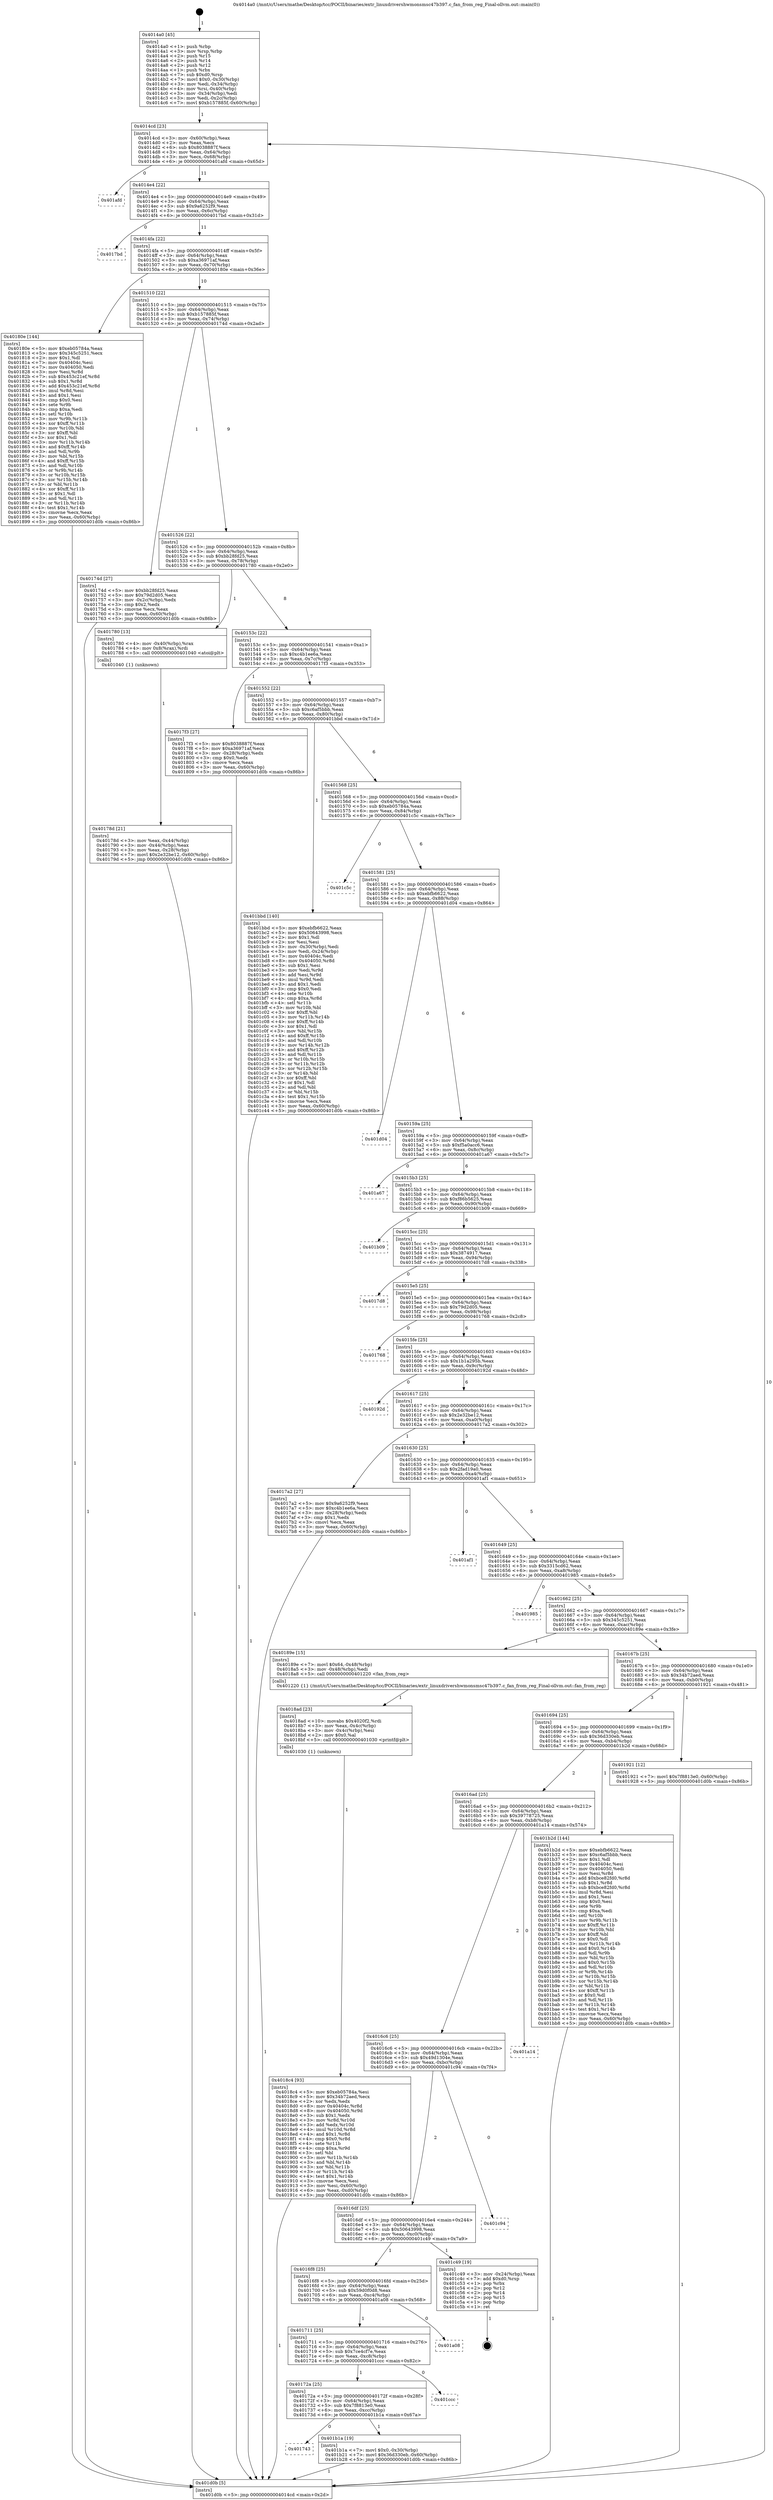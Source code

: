 digraph "0x4014a0" {
  label = "0x4014a0 (/mnt/c/Users/mathe/Desktop/tcc/POCII/binaries/extr_linuxdrivershwmonsmsc47b397.c_fan_from_reg_Final-ollvm.out::main(0))"
  labelloc = "t"
  node[shape=record]

  Entry [label="",width=0.3,height=0.3,shape=circle,fillcolor=black,style=filled]
  "0x4014cd" [label="{
     0x4014cd [23]\l
     | [instrs]\l
     &nbsp;&nbsp;0x4014cd \<+3\>: mov -0x60(%rbp),%eax\l
     &nbsp;&nbsp;0x4014d0 \<+2\>: mov %eax,%ecx\l
     &nbsp;&nbsp;0x4014d2 \<+6\>: sub $0x8038887f,%ecx\l
     &nbsp;&nbsp;0x4014d8 \<+3\>: mov %eax,-0x64(%rbp)\l
     &nbsp;&nbsp;0x4014db \<+3\>: mov %ecx,-0x68(%rbp)\l
     &nbsp;&nbsp;0x4014de \<+6\>: je 0000000000401afd \<main+0x65d\>\l
  }"]
  "0x401afd" [label="{
     0x401afd\l
  }", style=dashed]
  "0x4014e4" [label="{
     0x4014e4 [22]\l
     | [instrs]\l
     &nbsp;&nbsp;0x4014e4 \<+5\>: jmp 00000000004014e9 \<main+0x49\>\l
     &nbsp;&nbsp;0x4014e9 \<+3\>: mov -0x64(%rbp),%eax\l
     &nbsp;&nbsp;0x4014ec \<+5\>: sub $0x9a6252f9,%eax\l
     &nbsp;&nbsp;0x4014f1 \<+3\>: mov %eax,-0x6c(%rbp)\l
     &nbsp;&nbsp;0x4014f4 \<+6\>: je 00000000004017bd \<main+0x31d\>\l
  }"]
  Exit [label="",width=0.3,height=0.3,shape=circle,fillcolor=black,style=filled,peripheries=2]
  "0x4017bd" [label="{
     0x4017bd\l
  }", style=dashed]
  "0x4014fa" [label="{
     0x4014fa [22]\l
     | [instrs]\l
     &nbsp;&nbsp;0x4014fa \<+5\>: jmp 00000000004014ff \<main+0x5f\>\l
     &nbsp;&nbsp;0x4014ff \<+3\>: mov -0x64(%rbp),%eax\l
     &nbsp;&nbsp;0x401502 \<+5\>: sub $0xa36971af,%eax\l
     &nbsp;&nbsp;0x401507 \<+3\>: mov %eax,-0x70(%rbp)\l
     &nbsp;&nbsp;0x40150a \<+6\>: je 000000000040180e \<main+0x36e\>\l
  }"]
  "0x401743" [label="{
     0x401743\l
  }", style=dashed]
  "0x40180e" [label="{
     0x40180e [144]\l
     | [instrs]\l
     &nbsp;&nbsp;0x40180e \<+5\>: mov $0xeb05784a,%eax\l
     &nbsp;&nbsp;0x401813 \<+5\>: mov $0x345c5251,%ecx\l
     &nbsp;&nbsp;0x401818 \<+2\>: mov $0x1,%dl\l
     &nbsp;&nbsp;0x40181a \<+7\>: mov 0x40404c,%esi\l
     &nbsp;&nbsp;0x401821 \<+7\>: mov 0x404050,%edi\l
     &nbsp;&nbsp;0x401828 \<+3\>: mov %esi,%r8d\l
     &nbsp;&nbsp;0x40182b \<+7\>: sub $0x453c21ef,%r8d\l
     &nbsp;&nbsp;0x401832 \<+4\>: sub $0x1,%r8d\l
     &nbsp;&nbsp;0x401836 \<+7\>: add $0x453c21ef,%r8d\l
     &nbsp;&nbsp;0x40183d \<+4\>: imul %r8d,%esi\l
     &nbsp;&nbsp;0x401841 \<+3\>: and $0x1,%esi\l
     &nbsp;&nbsp;0x401844 \<+3\>: cmp $0x0,%esi\l
     &nbsp;&nbsp;0x401847 \<+4\>: sete %r9b\l
     &nbsp;&nbsp;0x40184b \<+3\>: cmp $0xa,%edi\l
     &nbsp;&nbsp;0x40184e \<+4\>: setl %r10b\l
     &nbsp;&nbsp;0x401852 \<+3\>: mov %r9b,%r11b\l
     &nbsp;&nbsp;0x401855 \<+4\>: xor $0xff,%r11b\l
     &nbsp;&nbsp;0x401859 \<+3\>: mov %r10b,%bl\l
     &nbsp;&nbsp;0x40185c \<+3\>: xor $0xff,%bl\l
     &nbsp;&nbsp;0x40185f \<+3\>: xor $0x1,%dl\l
     &nbsp;&nbsp;0x401862 \<+3\>: mov %r11b,%r14b\l
     &nbsp;&nbsp;0x401865 \<+4\>: and $0xff,%r14b\l
     &nbsp;&nbsp;0x401869 \<+3\>: and %dl,%r9b\l
     &nbsp;&nbsp;0x40186c \<+3\>: mov %bl,%r15b\l
     &nbsp;&nbsp;0x40186f \<+4\>: and $0xff,%r15b\l
     &nbsp;&nbsp;0x401873 \<+3\>: and %dl,%r10b\l
     &nbsp;&nbsp;0x401876 \<+3\>: or %r9b,%r14b\l
     &nbsp;&nbsp;0x401879 \<+3\>: or %r10b,%r15b\l
     &nbsp;&nbsp;0x40187c \<+3\>: xor %r15b,%r14b\l
     &nbsp;&nbsp;0x40187f \<+3\>: or %bl,%r11b\l
     &nbsp;&nbsp;0x401882 \<+4\>: xor $0xff,%r11b\l
     &nbsp;&nbsp;0x401886 \<+3\>: or $0x1,%dl\l
     &nbsp;&nbsp;0x401889 \<+3\>: and %dl,%r11b\l
     &nbsp;&nbsp;0x40188c \<+3\>: or %r11b,%r14b\l
     &nbsp;&nbsp;0x40188f \<+4\>: test $0x1,%r14b\l
     &nbsp;&nbsp;0x401893 \<+3\>: cmovne %ecx,%eax\l
     &nbsp;&nbsp;0x401896 \<+3\>: mov %eax,-0x60(%rbp)\l
     &nbsp;&nbsp;0x401899 \<+5\>: jmp 0000000000401d0b \<main+0x86b\>\l
  }"]
  "0x401510" [label="{
     0x401510 [22]\l
     | [instrs]\l
     &nbsp;&nbsp;0x401510 \<+5\>: jmp 0000000000401515 \<main+0x75\>\l
     &nbsp;&nbsp;0x401515 \<+3\>: mov -0x64(%rbp),%eax\l
     &nbsp;&nbsp;0x401518 \<+5\>: sub $0xb157885f,%eax\l
     &nbsp;&nbsp;0x40151d \<+3\>: mov %eax,-0x74(%rbp)\l
     &nbsp;&nbsp;0x401520 \<+6\>: je 000000000040174d \<main+0x2ad\>\l
  }"]
  "0x401b1a" [label="{
     0x401b1a [19]\l
     | [instrs]\l
     &nbsp;&nbsp;0x401b1a \<+7\>: movl $0x0,-0x30(%rbp)\l
     &nbsp;&nbsp;0x401b21 \<+7\>: movl $0x36d330eb,-0x60(%rbp)\l
     &nbsp;&nbsp;0x401b28 \<+5\>: jmp 0000000000401d0b \<main+0x86b\>\l
  }"]
  "0x40174d" [label="{
     0x40174d [27]\l
     | [instrs]\l
     &nbsp;&nbsp;0x40174d \<+5\>: mov $0xbb28fd25,%eax\l
     &nbsp;&nbsp;0x401752 \<+5\>: mov $0x79d2d05,%ecx\l
     &nbsp;&nbsp;0x401757 \<+3\>: mov -0x2c(%rbp),%edx\l
     &nbsp;&nbsp;0x40175a \<+3\>: cmp $0x2,%edx\l
     &nbsp;&nbsp;0x40175d \<+3\>: cmovne %ecx,%eax\l
     &nbsp;&nbsp;0x401760 \<+3\>: mov %eax,-0x60(%rbp)\l
     &nbsp;&nbsp;0x401763 \<+5\>: jmp 0000000000401d0b \<main+0x86b\>\l
  }"]
  "0x401526" [label="{
     0x401526 [22]\l
     | [instrs]\l
     &nbsp;&nbsp;0x401526 \<+5\>: jmp 000000000040152b \<main+0x8b\>\l
     &nbsp;&nbsp;0x40152b \<+3\>: mov -0x64(%rbp),%eax\l
     &nbsp;&nbsp;0x40152e \<+5\>: sub $0xbb28fd25,%eax\l
     &nbsp;&nbsp;0x401533 \<+3\>: mov %eax,-0x78(%rbp)\l
     &nbsp;&nbsp;0x401536 \<+6\>: je 0000000000401780 \<main+0x2e0\>\l
  }"]
  "0x401d0b" [label="{
     0x401d0b [5]\l
     | [instrs]\l
     &nbsp;&nbsp;0x401d0b \<+5\>: jmp 00000000004014cd \<main+0x2d\>\l
  }"]
  "0x4014a0" [label="{
     0x4014a0 [45]\l
     | [instrs]\l
     &nbsp;&nbsp;0x4014a0 \<+1\>: push %rbp\l
     &nbsp;&nbsp;0x4014a1 \<+3\>: mov %rsp,%rbp\l
     &nbsp;&nbsp;0x4014a4 \<+2\>: push %r15\l
     &nbsp;&nbsp;0x4014a6 \<+2\>: push %r14\l
     &nbsp;&nbsp;0x4014a8 \<+2\>: push %r12\l
     &nbsp;&nbsp;0x4014aa \<+1\>: push %rbx\l
     &nbsp;&nbsp;0x4014ab \<+7\>: sub $0xd0,%rsp\l
     &nbsp;&nbsp;0x4014b2 \<+7\>: movl $0x0,-0x30(%rbp)\l
     &nbsp;&nbsp;0x4014b9 \<+3\>: mov %edi,-0x34(%rbp)\l
     &nbsp;&nbsp;0x4014bc \<+4\>: mov %rsi,-0x40(%rbp)\l
     &nbsp;&nbsp;0x4014c0 \<+3\>: mov -0x34(%rbp),%edi\l
     &nbsp;&nbsp;0x4014c3 \<+3\>: mov %edi,-0x2c(%rbp)\l
     &nbsp;&nbsp;0x4014c6 \<+7\>: movl $0xb157885f,-0x60(%rbp)\l
  }"]
  "0x40172a" [label="{
     0x40172a [25]\l
     | [instrs]\l
     &nbsp;&nbsp;0x40172a \<+5\>: jmp 000000000040172f \<main+0x28f\>\l
     &nbsp;&nbsp;0x40172f \<+3\>: mov -0x64(%rbp),%eax\l
     &nbsp;&nbsp;0x401732 \<+5\>: sub $0x7f8813e0,%eax\l
     &nbsp;&nbsp;0x401737 \<+6\>: mov %eax,-0xcc(%rbp)\l
     &nbsp;&nbsp;0x40173d \<+6\>: je 0000000000401b1a \<main+0x67a\>\l
  }"]
  "0x401780" [label="{
     0x401780 [13]\l
     | [instrs]\l
     &nbsp;&nbsp;0x401780 \<+4\>: mov -0x40(%rbp),%rax\l
     &nbsp;&nbsp;0x401784 \<+4\>: mov 0x8(%rax),%rdi\l
     &nbsp;&nbsp;0x401788 \<+5\>: call 0000000000401040 \<atoi@plt\>\l
     | [calls]\l
     &nbsp;&nbsp;0x401040 \{1\} (unknown)\l
  }"]
  "0x40153c" [label="{
     0x40153c [22]\l
     | [instrs]\l
     &nbsp;&nbsp;0x40153c \<+5\>: jmp 0000000000401541 \<main+0xa1\>\l
     &nbsp;&nbsp;0x401541 \<+3\>: mov -0x64(%rbp),%eax\l
     &nbsp;&nbsp;0x401544 \<+5\>: sub $0xc4b1ee6a,%eax\l
     &nbsp;&nbsp;0x401549 \<+3\>: mov %eax,-0x7c(%rbp)\l
     &nbsp;&nbsp;0x40154c \<+6\>: je 00000000004017f3 \<main+0x353\>\l
  }"]
  "0x40178d" [label="{
     0x40178d [21]\l
     | [instrs]\l
     &nbsp;&nbsp;0x40178d \<+3\>: mov %eax,-0x44(%rbp)\l
     &nbsp;&nbsp;0x401790 \<+3\>: mov -0x44(%rbp),%eax\l
     &nbsp;&nbsp;0x401793 \<+3\>: mov %eax,-0x28(%rbp)\l
     &nbsp;&nbsp;0x401796 \<+7\>: movl $0x2e32be12,-0x60(%rbp)\l
     &nbsp;&nbsp;0x40179d \<+5\>: jmp 0000000000401d0b \<main+0x86b\>\l
  }"]
  "0x401ccc" [label="{
     0x401ccc\l
  }", style=dashed]
  "0x4017f3" [label="{
     0x4017f3 [27]\l
     | [instrs]\l
     &nbsp;&nbsp;0x4017f3 \<+5\>: mov $0x8038887f,%eax\l
     &nbsp;&nbsp;0x4017f8 \<+5\>: mov $0xa36971af,%ecx\l
     &nbsp;&nbsp;0x4017fd \<+3\>: mov -0x28(%rbp),%edx\l
     &nbsp;&nbsp;0x401800 \<+3\>: cmp $0x0,%edx\l
     &nbsp;&nbsp;0x401803 \<+3\>: cmove %ecx,%eax\l
     &nbsp;&nbsp;0x401806 \<+3\>: mov %eax,-0x60(%rbp)\l
     &nbsp;&nbsp;0x401809 \<+5\>: jmp 0000000000401d0b \<main+0x86b\>\l
  }"]
  "0x401552" [label="{
     0x401552 [22]\l
     | [instrs]\l
     &nbsp;&nbsp;0x401552 \<+5\>: jmp 0000000000401557 \<main+0xb7\>\l
     &nbsp;&nbsp;0x401557 \<+3\>: mov -0x64(%rbp),%eax\l
     &nbsp;&nbsp;0x40155a \<+5\>: sub $0xc6af5bbb,%eax\l
     &nbsp;&nbsp;0x40155f \<+3\>: mov %eax,-0x80(%rbp)\l
     &nbsp;&nbsp;0x401562 \<+6\>: je 0000000000401bbd \<main+0x71d\>\l
  }"]
  "0x401711" [label="{
     0x401711 [25]\l
     | [instrs]\l
     &nbsp;&nbsp;0x401711 \<+5\>: jmp 0000000000401716 \<main+0x276\>\l
     &nbsp;&nbsp;0x401716 \<+3\>: mov -0x64(%rbp),%eax\l
     &nbsp;&nbsp;0x401719 \<+5\>: sub $0x7ce4cf7e,%eax\l
     &nbsp;&nbsp;0x40171e \<+6\>: mov %eax,-0xc8(%rbp)\l
     &nbsp;&nbsp;0x401724 \<+6\>: je 0000000000401ccc \<main+0x82c\>\l
  }"]
  "0x401bbd" [label="{
     0x401bbd [140]\l
     | [instrs]\l
     &nbsp;&nbsp;0x401bbd \<+5\>: mov $0xebfb6622,%eax\l
     &nbsp;&nbsp;0x401bc2 \<+5\>: mov $0x50643998,%ecx\l
     &nbsp;&nbsp;0x401bc7 \<+2\>: mov $0x1,%dl\l
     &nbsp;&nbsp;0x401bc9 \<+2\>: xor %esi,%esi\l
     &nbsp;&nbsp;0x401bcb \<+3\>: mov -0x30(%rbp),%edi\l
     &nbsp;&nbsp;0x401bce \<+3\>: mov %edi,-0x24(%rbp)\l
     &nbsp;&nbsp;0x401bd1 \<+7\>: mov 0x40404c,%edi\l
     &nbsp;&nbsp;0x401bd8 \<+8\>: mov 0x404050,%r8d\l
     &nbsp;&nbsp;0x401be0 \<+3\>: sub $0x1,%esi\l
     &nbsp;&nbsp;0x401be3 \<+3\>: mov %edi,%r9d\l
     &nbsp;&nbsp;0x401be6 \<+3\>: add %esi,%r9d\l
     &nbsp;&nbsp;0x401be9 \<+4\>: imul %r9d,%edi\l
     &nbsp;&nbsp;0x401bed \<+3\>: and $0x1,%edi\l
     &nbsp;&nbsp;0x401bf0 \<+3\>: cmp $0x0,%edi\l
     &nbsp;&nbsp;0x401bf3 \<+4\>: sete %r10b\l
     &nbsp;&nbsp;0x401bf7 \<+4\>: cmp $0xa,%r8d\l
     &nbsp;&nbsp;0x401bfb \<+4\>: setl %r11b\l
     &nbsp;&nbsp;0x401bff \<+3\>: mov %r10b,%bl\l
     &nbsp;&nbsp;0x401c02 \<+3\>: xor $0xff,%bl\l
     &nbsp;&nbsp;0x401c05 \<+3\>: mov %r11b,%r14b\l
     &nbsp;&nbsp;0x401c08 \<+4\>: xor $0xff,%r14b\l
     &nbsp;&nbsp;0x401c0c \<+3\>: xor $0x1,%dl\l
     &nbsp;&nbsp;0x401c0f \<+3\>: mov %bl,%r15b\l
     &nbsp;&nbsp;0x401c12 \<+4\>: and $0xff,%r15b\l
     &nbsp;&nbsp;0x401c16 \<+3\>: and %dl,%r10b\l
     &nbsp;&nbsp;0x401c19 \<+3\>: mov %r14b,%r12b\l
     &nbsp;&nbsp;0x401c1c \<+4\>: and $0xff,%r12b\l
     &nbsp;&nbsp;0x401c20 \<+3\>: and %dl,%r11b\l
     &nbsp;&nbsp;0x401c23 \<+3\>: or %r10b,%r15b\l
     &nbsp;&nbsp;0x401c26 \<+3\>: or %r11b,%r12b\l
     &nbsp;&nbsp;0x401c29 \<+3\>: xor %r12b,%r15b\l
     &nbsp;&nbsp;0x401c2c \<+3\>: or %r14b,%bl\l
     &nbsp;&nbsp;0x401c2f \<+3\>: xor $0xff,%bl\l
     &nbsp;&nbsp;0x401c32 \<+3\>: or $0x1,%dl\l
     &nbsp;&nbsp;0x401c35 \<+2\>: and %dl,%bl\l
     &nbsp;&nbsp;0x401c37 \<+3\>: or %bl,%r15b\l
     &nbsp;&nbsp;0x401c3a \<+4\>: test $0x1,%r15b\l
     &nbsp;&nbsp;0x401c3e \<+3\>: cmovne %ecx,%eax\l
     &nbsp;&nbsp;0x401c41 \<+3\>: mov %eax,-0x60(%rbp)\l
     &nbsp;&nbsp;0x401c44 \<+5\>: jmp 0000000000401d0b \<main+0x86b\>\l
  }"]
  "0x401568" [label="{
     0x401568 [25]\l
     | [instrs]\l
     &nbsp;&nbsp;0x401568 \<+5\>: jmp 000000000040156d \<main+0xcd\>\l
     &nbsp;&nbsp;0x40156d \<+3\>: mov -0x64(%rbp),%eax\l
     &nbsp;&nbsp;0x401570 \<+5\>: sub $0xeb05784a,%eax\l
     &nbsp;&nbsp;0x401575 \<+6\>: mov %eax,-0x84(%rbp)\l
     &nbsp;&nbsp;0x40157b \<+6\>: je 0000000000401c5c \<main+0x7bc\>\l
  }"]
  "0x401a08" [label="{
     0x401a08\l
  }", style=dashed]
  "0x401c5c" [label="{
     0x401c5c\l
  }", style=dashed]
  "0x401581" [label="{
     0x401581 [25]\l
     | [instrs]\l
     &nbsp;&nbsp;0x401581 \<+5\>: jmp 0000000000401586 \<main+0xe6\>\l
     &nbsp;&nbsp;0x401586 \<+3\>: mov -0x64(%rbp),%eax\l
     &nbsp;&nbsp;0x401589 \<+5\>: sub $0xebfb6622,%eax\l
     &nbsp;&nbsp;0x40158e \<+6\>: mov %eax,-0x88(%rbp)\l
     &nbsp;&nbsp;0x401594 \<+6\>: je 0000000000401d04 \<main+0x864\>\l
  }"]
  "0x4016f8" [label="{
     0x4016f8 [25]\l
     | [instrs]\l
     &nbsp;&nbsp;0x4016f8 \<+5\>: jmp 00000000004016fd \<main+0x25d\>\l
     &nbsp;&nbsp;0x4016fd \<+3\>: mov -0x64(%rbp),%eax\l
     &nbsp;&nbsp;0x401700 \<+5\>: sub $0x59d0f0d8,%eax\l
     &nbsp;&nbsp;0x401705 \<+6\>: mov %eax,-0xc4(%rbp)\l
     &nbsp;&nbsp;0x40170b \<+6\>: je 0000000000401a08 \<main+0x568\>\l
  }"]
  "0x401d04" [label="{
     0x401d04\l
  }", style=dashed]
  "0x40159a" [label="{
     0x40159a [25]\l
     | [instrs]\l
     &nbsp;&nbsp;0x40159a \<+5\>: jmp 000000000040159f \<main+0xff\>\l
     &nbsp;&nbsp;0x40159f \<+3\>: mov -0x64(%rbp),%eax\l
     &nbsp;&nbsp;0x4015a2 \<+5\>: sub $0xf5a0acc6,%eax\l
     &nbsp;&nbsp;0x4015a7 \<+6\>: mov %eax,-0x8c(%rbp)\l
     &nbsp;&nbsp;0x4015ad \<+6\>: je 0000000000401a67 \<main+0x5c7\>\l
  }"]
  "0x401c49" [label="{
     0x401c49 [19]\l
     | [instrs]\l
     &nbsp;&nbsp;0x401c49 \<+3\>: mov -0x24(%rbp),%eax\l
     &nbsp;&nbsp;0x401c4c \<+7\>: add $0xd0,%rsp\l
     &nbsp;&nbsp;0x401c53 \<+1\>: pop %rbx\l
     &nbsp;&nbsp;0x401c54 \<+2\>: pop %r12\l
     &nbsp;&nbsp;0x401c56 \<+2\>: pop %r14\l
     &nbsp;&nbsp;0x401c58 \<+2\>: pop %r15\l
     &nbsp;&nbsp;0x401c5a \<+1\>: pop %rbp\l
     &nbsp;&nbsp;0x401c5b \<+1\>: ret\l
  }"]
  "0x401a67" [label="{
     0x401a67\l
  }", style=dashed]
  "0x4015b3" [label="{
     0x4015b3 [25]\l
     | [instrs]\l
     &nbsp;&nbsp;0x4015b3 \<+5\>: jmp 00000000004015b8 \<main+0x118\>\l
     &nbsp;&nbsp;0x4015b8 \<+3\>: mov -0x64(%rbp),%eax\l
     &nbsp;&nbsp;0x4015bb \<+5\>: sub $0xf86b5625,%eax\l
     &nbsp;&nbsp;0x4015c0 \<+6\>: mov %eax,-0x90(%rbp)\l
     &nbsp;&nbsp;0x4015c6 \<+6\>: je 0000000000401b09 \<main+0x669\>\l
  }"]
  "0x4016df" [label="{
     0x4016df [25]\l
     | [instrs]\l
     &nbsp;&nbsp;0x4016df \<+5\>: jmp 00000000004016e4 \<main+0x244\>\l
     &nbsp;&nbsp;0x4016e4 \<+3\>: mov -0x64(%rbp),%eax\l
     &nbsp;&nbsp;0x4016e7 \<+5\>: sub $0x50643998,%eax\l
     &nbsp;&nbsp;0x4016ec \<+6\>: mov %eax,-0xc0(%rbp)\l
     &nbsp;&nbsp;0x4016f2 \<+6\>: je 0000000000401c49 \<main+0x7a9\>\l
  }"]
  "0x401b09" [label="{
     0x401b09\l
  }", style=dashed]
  "0x4015cc" [label="{
     0x4015cc [25]\l
     | [instrs]\l
     &nbsp;&nbsp;0x4015cc \<+5\>: jmp 00000000004015d1 \<main+0x131\>\l
     &nbsp;&nbsp;0x4015d1 \<+3\>: mov -0x64(%rbp),%eax\l
     &nbsp;&nbsp;0x4015d4 \<+5\>: sub $0x3874917,%eax\l
     &nbsp;&nbsp;0x4015d9 \<+6\>: mov %eax,-0x94(%rbp)\l
     &nbsp;&nbsp;0x4015df \<+6\>: je 00000000004017d8 \<main+0x338\>\l
  }"]
  "0x401c94" [label="{
     0x401c94\l
  }", style=dashed]
  "0x4017d8" [label="{
     0x4017d8\l
  }", style=dashed]
  "0x4015e5" [label="{
     0x4015e5 [25]\l
     | [instrs]\l
     &nbsp;&nbsp;0x4015e5 \<+5\>: jmp 00000000004015ea \<main+0x14a\>\l
     &nbsp;&nbsp;0x4015ea \<+3\>: mov -0x64(%rbp),%eax\l
     &nbsp;&nbsp;0x4015ed \<+5\>: sub $0x79d2d05,%eax\l
     &nbsp;&nbsp;0x4015f2 \<+6\>: mov %eax,-0x98(%rbp)\l
     &nbsp;&nbsp;0x4015f8 \<+6\>: je 0000000000401768 \<main+0x2c8\>\l
  }"]
  "0x4016c6" [label="{
     0x4016c6 [25]\l
     | [instrs]\l
     &nbsp;&nbsp;0x4016c6 \<+5\>: jmp 00000000004016cb \<main+0x22b\>\l
     &nbsp;&nbsp;0x4016cb \<+3\>: mov -0x64(%rbp),%eax\l
     &nbsp;&nbsp;0x4016ce \<+5\>: sub $0x49d1304e,%eax\l
     &nbsp;&nbsp;0x4016d3 \<+6\>: mov %eax,-0xbc(%rbp)\l
     &nbsp;&nbsp;0x4016d9 \<+6\>: je 0000000000401c94 \<main+0x7f4\>\l
  }"]
  "0x401768" [label="{
     0x401768\l
  }", style=dashed]
  "0x4015fe" [label="{
     0x4015fe [25]\l
     | [instrs]\l
     &nbsp;&nbsp;0x4015fe \<+5\>: jmp 0000000000401603 \<main+0x163\>\l
     &nbsp;&nbsp;0x401603 \<+3\>: mov -0x64(%rbp),%eax\l
     &nbsp;&nbsp;0x401606 \<+5\>: sub $0x1b1a295b,%eax\l
     &nbsp;&nbsp;0x40160b \<+6\>: mov %eax,-0x9c(%rbp)\l
     &nbsp;&nbsp;0x401611 \<+6\>: je 000000000040192d \<main+0x48d\>\l
  }"]
  "0x401a14" [label="{
     0x401a14\l
  }", style=dashed]
  "0x40192d" [label="{
     0x40192d\l
  }", style=dashed]
  "0x401617" [label="{
     0x401617 [25]\l
     | [instrs]\l
     &nbsp;&nbsp;0x401617 \<+5\>: jmp 000000000040161c \<main+0x17c\>\l
     &nbsp;&nbsp;0x40161c \<+3\>: mov -0x64(%rbp),%eax\l
     &nbsp;&nbsp;0x40161f \<+5\>: sub $0x2e32be12,%eax\l
     &nbsp;&nbsp;0x401624 \<+6\>: mov %eax,-0xa0(%rbp)\l
     &nbsp;&nbsp;0x40162a \<+6\>: je 00000000004017a2 \<main+0x302\>\l
  }"]
  "0x4016ad" [label="{
     0x4016ad [25]\l
     | [instrs]\l
     &nbsp;&nbsp;0x4016ad \<+5\>: jmp 00000000004016b2 \<main+0x212\>\l
     &nbsp;&nbsp;0x4016b2 \<+3\>: mov -0x64(%rbp),%eax\l
     &nbsp;&nbsp;0x4016b5 \<+5\>: sub $0x39778725,%eax\l
     &nbsp;&nbsp;0x4016ba \<+6\>: mov %eax,-0xb8(%rbp)\l
     &nbsp;&nbsp;0x4016c0 \<+6\>: je 0000000000401a14 \<main+0x574\>\l
  }"]
  "0x4017a2" [label="{
     0x4017a2 [27]\l
     | [instrs]\l
     &nbsp;&nbsp;0x4017a2 \<+5\>: mov $0x9a6252f9,%eax\l
     &nbsp;&nbsp;0x4017a7 \<+5\>: mov $0xc4b1ee6a,%ecx\l
     &nbsp;&nbsp;0x4017ac \<+3\>: mov -0x28(%rbp),%edx\l
     &nbsp;&nbsp;0x4017af \<+3\>: cmp $0x1,%edx\l
     &nbsp;&nbsp;0x4017b2 \<+3\>: cmovl %ecx,%eax\l
     &nbsp;&nbsp;0x4017b5 \<+3\>: mov %eax,-0x60(%rbp)\l
     &nbsp;&nbsp;0x4017b8 \<+5\>: jmp 0000000000401d0b \<main+0x86b\>\l
  }"]
  "0x401630" [label="{
     0x401630 [25]\l
     | [instrs]\l
     &nbsp;&nbsp;0x401630 \<+5\>: jmp 0000000000401635 \<main+0x195\>\l
     &nbsp;&nbsp;0x401635 \<+3\>: mov -0x64(%rbp),%eax\l
     &nbsp;&nbsp;0x401638 \<+5\>: sub $0x2fad19a0,%eax\l
     &nbsp;&nbsp;0x40163d \<+6\>: mov %eax,-0xa4(%rbp)\l
     &nbsp;&nbsp;0x401643 \<+6\>: je 0000000000401af1 \<main+0x651\>\l
  }"]
  "0x401b2d" [label="{
     0x401b2d [144]\l
     | [instrs]\l
     &nbsp;&nbsp;0x401b2d \<+5\>: mov $0xebfb6622,%eax\l
     &nbsp;&nbsp;0x401b32 \<+5\>: mov $0xc6af5bbb,%ecx\l
     &nbsp;&nbsp;0x401b37 \<+2\>: mov $0x1,%dl\l
     &nbsp;&nbsp;0x401b39 \<+7\>: mov 0x40404c,%esi\l
     &nbsp;&nbsp;0x401b40 \<+7\>: mov 0x404050,%edi\l
     &nbsp;&nbsp;0x401b47 \<+3\>: mov %esi,%r8d\l
     &nbsp;&nbsp;0x401b4a \<+7\>: add $0xbce82fd0,%r8d\l
     &nbsp;&nbsp;0x401b51 \<+4\>: sub $0x1,%r8d\l
     &nbsp;&nbsp;0x401b55 \<+7\>: sub $0xbce82fd0,%r8d\l
     &nbsp;&nbsp;0x401b5c \<+4\>: imul %r8d,%esi\l
     &nbsp;&nbsp;0x401b60 \<+3\>: and $0x1,%esi\l
     &nbsp;&nbsp;0x401b63 \<+3\>: cmp $0x0,%esi\l
     &nbsp;&nbsp;0x401b66 \<+4\>: sete %r9b\l
     &nbsp;&nbsp;0x401b6a \<+3\>: cmp $0xa,%edi\l
     &nbsp;&nbsp;0x401b6d \<+4\>: setl %r10b\l
     &nbsp;&nbsp;0x401b71 \<+3\>: mov %r9b,%r11b\l
     &nbsp;&nbsp;0x401b74 \<+4\>: xor $0xff,%r11b\l
     &nbsp;&nbsp;0x401b78 \<+3\>: mov %r10b,%bl\l
     &nbsp;&nbsp;0x401b7b \<+3\>: xor $0xff,%bl\l
     &nbsp;&nbsp;0x401b7e \<+3\>: xor $0x0,%dl\l
     &nbsp;&nbsp;0x401b81 \<+3\>: mov %r11b,%r14b\l
     &nbsp;&nbsp;0x401b84 \<+4\>: and $0x0,%r14b\l
     &nbsp;&nbsp;0x401b88 \<+3\>: and %dl,%r9b\l
     &nbsp;&nbsp;0x401b8b \<+3\>: mov %bl,%r15b\l
     &nbsp;&nbsp;0x401b8e \<+4\>: and $0x0,%r15b\l
     &nbsp;&nbsp;0x401b92 \<+3\>: and %dl,%r10b\l
     &nbsp;&nbsp;0x401b95 \<+3\>: or %r9b,%r14b\l
     &nbsp;&nbsp;0x401b98 \<+3\>: or %r10b,%r15b\l
     &nbsp;&nbsp;0x401b9b \<+3\>: xor %r15b,%r14b\l
     &nbsp;&nbsp;0x401b9e \<+3\>: or %bl,%r11b\l
     &nbsp;&nbsp;0x401ba1 \<+4\>: xor $0xff,%r11b\l
     &nbsp;&nbsp;0x401ba5 \<+3\>: or $0x0,%dl\l
     &nbsp;&nbsp;0x401ba8 \<+3\>: and %dl,%r11b\l
     &nbsp;&nbsp;0x401bab \<+3\>: or %r11b,%r14b\l
     &nbsp;&nbsp;0x401bae \<+4\>: test $0x1,%r14b\l
     &nbsp;&nbsp;0x401bb2 \<+3\>: cmovne %ecx,%eax\l
     &nbsp;&nbsp;0x401bb5 \<+3\>: mov %eax,-0x60(%rbp)\l
     &nbsp;&nbsp;0x401bb8 \<+5\>: jmp 0000000000401d0b \<main+0x86b\>\l
  }"]
  "0x401af1" [label="{
     0x401af1\l
  }", style=dashed]
  "0x401649" [label="{
     0x401649 [25]\l
     | [instrs]\l
     &nbsp;&nbsp;0x401649 \<+5\>: jmp 000000000040164e \<main+0x1ae\>\l
     &nbsp;&nbsp;0x40164e \<+3\>: mov -0x64(%rbp),%eax\l
     &nbsp;&nbsp;0x401651 \<+5\>: sub $0x3315cd62,%eax\l
     &nbsp;&nbsp;0x401656 \<+6\>: mov %eax,-0xa8(%rbp)\l
     &nbsp;&nbsp;0x40165c \<+6\>: je 0000000000401985 \<main+0x4e5\>\l
  }"]
  "0x401694" [label="{
     0x401694 [25]\l
     | [instrs]\l
     &nbsp;&nbsp;0x401694 \<+5\>: jmp 0000000000401699 \<main+0x1f9\>\l
     &nbsp;&nbsp;0x401699 \<+3\>: mov -0x64(%rbp),%eax\l
     &nbsp;&nbsp;0x40169c \<+5\>: sub $0x36d330eb,%eax\l
     &nbsp;&nbsp;0x4016a1 \<+6\>: mov %eax,-0xb4(%rbp)\l
     &nbsp;&nbsp;0x4016a7 \<+6\>: je 0000000000401b2d \<main+0x68d\>\l
  }"]
  "0x401985" [label="{
     0x401985\l
  }", style=dashed]
  "0x401662" [label="{
     0x401662 [25]\l
     | [instrs]\l
     &nbsp;&nbsp;0x401662 \<+5\>: jmp 0000000000401667 \<main+0x1c7\>\l
     &nbsp;&nbsp;0x401667 \<+3\>: mov -0x64(%rbp),%eax\l
     &nbsp;&nbsp;0x40166a \<+5\>: sub $0x345c5251,%eax\l
     &nbsp;&nbsp;0x40166f \<+6\>: mov %eax,-0xac(%rbp)\l
     &nbsp;&nbsp;0x401675 \<+6\>: je 000000000040189e \<main+0x3fe\>\l
  }"]
  "0x401921" [label="{
     0x401921 [12]\l
     | [instrs]\l
     &nbsp;&nbsp;0x401921 \<+7\>: movl $0x7f8813e0,-0x60(%rbp)\l
     &nbsp;&nbsp;0x401928 \<+5\>: jmp 0000000000401d0b \<main+0x86b\>\l
  }"]
  "0x40189e" [label="{
     0x40189e [15]\l
     | [instrs]\l
     &nbsp;&nbsp;0x40189e \<+7\>: movl $0x64,-0x48(%rbp)\l
     &nbsp;&nbsp;0x4018a5 \<+3\>: mov -0x48(%rbp),%edi\l
     &nbsp;&nbsp;0x4018a8 \<+5\>: call 0000000000401220 \<fan_from_reg\>\l
     | [calls]\l
     &nbsp;&nbsp;0x401220 \{1\} (/mnt/c/Users/mathe/Desktop/tcc/POCII/binaries/extr_linuxdrivershwmonsmsc47b397.c_fan_from_reg_Final-ollvm.out::fan_from_reg)\l
  }"]
  "0x40167b" [label="{
     0x40167b [25]\l
     | [instrs]\l
     &nbsp;&nbsp;0x40167b \<+5\>: jmp 0000000000401680 \<main+0x1e0\>\l
     &nbsp;&nbsp;0x401680 \<+3\>: mov -0x64(%rbp),%eax\l
     &nbsp;&nbsp;0x401683 \<+5\>: sub $0x34b72aed,%eax\l
     &nbsp;&nbsp;0x401688 \<+6\>: mov %eax,-0xb0(%rbp)\l
     &nbsp;&nbsp;0x40168e \<+6\>: je 0000000000401921 \<main+0x481\>\l
  }"]
  "0x4018ad" [label="{
     0x4018ad [23]\l
     | [instrs]\l
     &nbsp;&nbsp;0x4018ad \<+10\>: movabs $0x4020f2,%rdi\l
     &nbsp;&nbsp;0x4018b7 \<+3\>: mov %eax,-0x4c(%rbp)\l
     &nbsp;&nbsp;0x4018ba \<+3\>: mov -0x4c(%rbp),%esi\l
     &nbsp;&nbsp;0x4018bd \<+2\>: mov $0x0,%al\l
     &nbsp;&nbsp;0x4018bf \<+5\>: call 0000000000401030 \<printf@plt\>\l
     | [calls]\l
     &nbsp;&nbsp;0x401030 \{1\} (unknown)\l
  }"]
  "0x4018c4" [label="{
     0x4018c4 [93]\l
     | [instrs]\l
     &nbsp;&nbsp;0x4018c4 \<+5\>: mov $0xeb05784a,%esi\l
     &nbsp;&nbsp;0x4018c9 \<+5\>: mov $0x34b72aed,%ecx\l
     &nbsp;&nbsp;0x4018ce \<+2\>: xor %edx,%edx\l
     &nbsp;&nbsp;0x4018d0 \<+8\>: mov 0x40404c,%r8d\l
     &nbsp;&nbsp;0x4018d8 \<+8\>: mov 0x404050,%r9d\l
     &nbsp;&nbsp;0x4018e0 \<+3\>: sub $0x1,%edx\l
     &nbsp;&nbsp;0x4018e3 \<+3\>: mov %r8d,%r10d\l
     &nbsp;&nbsp;0x4018e6 \<+3\>: add %edx,%r10d\l
     &nbsp;&nbsp;0x4018e9 \<+4\>: imul %r10d,%r8d\l
     &nbsp;&nbsp;0x4018ed \<+4\>: and $0x1,%r8d\l
     &nbsp;&nbsp;0x4018f1 \<+4\>: cmp $0x0,%r8d\l
     &nbsp;&nbsp;0x4018f5 \<+4\>: sete %r11b\l
     &nbsp;&nbsp;0x4018f9 \<+4\>: cmp $0xa,%r9d\l
     &nbsp;&nbsp;0x4018fd \<+3\>: setl %bl\l
     &nbsp;&nbsp;0x401900 \<+3\>: mov %r11b,%r14b\l
     &nbsp;&nbsp;0x401903 \<+3\>: and %bl,%r14b\l
     &nbsp;&nbsp;0x401906 \<+3\>: xor %bl,%r11b\l
     &nbsp;&nbsp;0x401909 \<+3\>: or %r11b,%r14b\l
     &nbsp;&nbsp;0x40190c \<+4\>: test $0x1,%r14b\l
     &nbsp;&nbsp;0x401910 \<+3\>: cmovne %ecx,%esi\l
     &nbsp;&nbsp;0x401913 \<+3\>: mov %esi,-0x60(%rbp)\l
     &nbsp;&nbsp;0x401916 \<+6\>: mov %eax,-0xd0(%rbp)\l
     &nbsp;&nbsp;0x40191c \<+5\>: jmp 0000000000401d0b \<main+0x86b\>\l
  }"]
  Entry -> "0x4014a0" [label=" 1"]
  "0x4014cd" -> "0x401afd" [label=" 0"]
  "0x4014cd" -> "0x4014e4" [label=" 11"]
  "0x401c49" -> Exit [label=" 1"]
  "0x4014e4" -> "0x4017bd" [label=" 0"]
  "0x4014e4" -> "0x4014fa" [label=" 11"]
  "0x401bbd" -> "0x401d0b" [label=" 1"]
  "0x4014fa" -> "0x40180e" [label=" 1"]
  "0x4014fa" -> "0x401510" [label=" 10"]
  "0x401b2d" -> "0x401d0b" [label=" 1"]
  "0x401510" -> "0x40174d" [label=" 1"]
  "0x401510" -> "0x401526" [label=" 9"]
  "0x40174d" -> "0x401d0b" [label=" 1"]
  "0x4014a0" -> "0x4014cd" [label=" 1"]
  "0x401d0b" -> "0x4014cd" [label=" 10"]
  "0x401b1a" -> "0x401d0b" [label=" 1"]
  "0x401526" -> "0x401780" [label=" 1"]
  "0x401526" -> "0x40153c" [label=" 8"]
  "0x401780" -> "0x40178d" [label=" 1"]
  "0x40178d" -> "0x401d0b" [label=" 1"]
  "0x40172a" -> "0x401b1a" [label=" 1"]
  "0x40153c" -> "0x4017f3" [label=" 1"]
  "0x40153c" -> "0x401552" [label=" 7"]
  "0x40172a" -> "0x401743" [label=" 0"]
  "0x401552" -> "0x401bbd" [label=" 1"]
  "0x401552" -> "0x401568" [label=" 6"]
  "0x401711" -> "0x401ccc" [label=" 0"]
  "0x401568" -> "0x401c5c" [label=" 0"]
  "0x401568" -> "0x401581" [label=" 6"]
  "0x401711" -> "0x40172a" [label=" 1"]
  "0x401581" -> "0x401d04" [label=" 0"]
  "0x401581" -> "0x40159a" [label=" 6"]
  "0x4016f8" -> "0x401a08" [label=" 0"]
  "0x40159a" -> "0x401a67" [label=" 0"]
  "0x40159a" -> "0x4015b3" [label=" 6"]
  "0x4016f8" -> "0x401711" [label=" 1"]
  "0x4015b3" -> "0x401b09" [label=" 0"]
  "0x4015b3" -> "0x4015cc" [label=" 6"]
  "0x4016df" -> "0x401c49" [label=" 1"]
  "0x4015cc" -> "0x4017d8" [label=" 0"]
  "0x4015cc" -> "0x4015e5" [label=" 6"]
  "0x4016df" -> "0x4016f8" [label=" 1"]
  "0x4015e5" -> "0x401768" [label=" 0"]
  "0x4015e5" -> "0x4015fe" [label=" 6"]
  "0x4016c6" -> "0x401c94" [label=" 0"]
  "0x4015fe" -> "0x40192d" [label=" 0"]
  "0x4015fe" -> "0x401617" [label=" 6"]
  "0x4016c6" -> "0x4016df" [label=" 2"]
  "0x401617" -> "0x4017a2" [label=" 1"]
  "0x401617" -> "0x401630" [label=" 5"]
  "0x4017a2" -> "0x401d0b" [label=" 1"]
  "0x4017f3" -> "0x401d0b" [label=" 1"]
  "0x40180e" -> "0x401d0b" [label=" 1"]
  "0x4016ad" -> "0x401a14" [label=" 0"]
  "0x401630" -> "0x401af1" [label=" 0"]
  "0x401630" -> "0x401649" [label=" 5"]
  "0x4016ad" -> "0x4016c6" [label=" 2"]
  "0x401649" -> "0x401985" [label=" 0"]
  "0x401649" -> "0x401662" [label=" 5"]
  "0x401694" -> "0x401b2d" [label=" 1"]
  "0x401662" -> "0x40189e" [label=" 1"]
  "0x401662" -> "0x40167b" [label=" 4"]
  "0x40189e" -> "0x4018ad" [label=" 1"]
  "0x4018ad" -> "0x4018c4" [label=" 1"]
  "0x4018c4" -> "0x401d0b" [label=" 1"]
  "0x401694" -> "0x4016ad" [label=" 2"]
  "0x40167b" -> "0x401921" [label=" 1"]
  "0x40167b" -> "0x401694" [label=" 3"]
  "0x401921" -> "0x401d0b" [label=" 1"]
}
